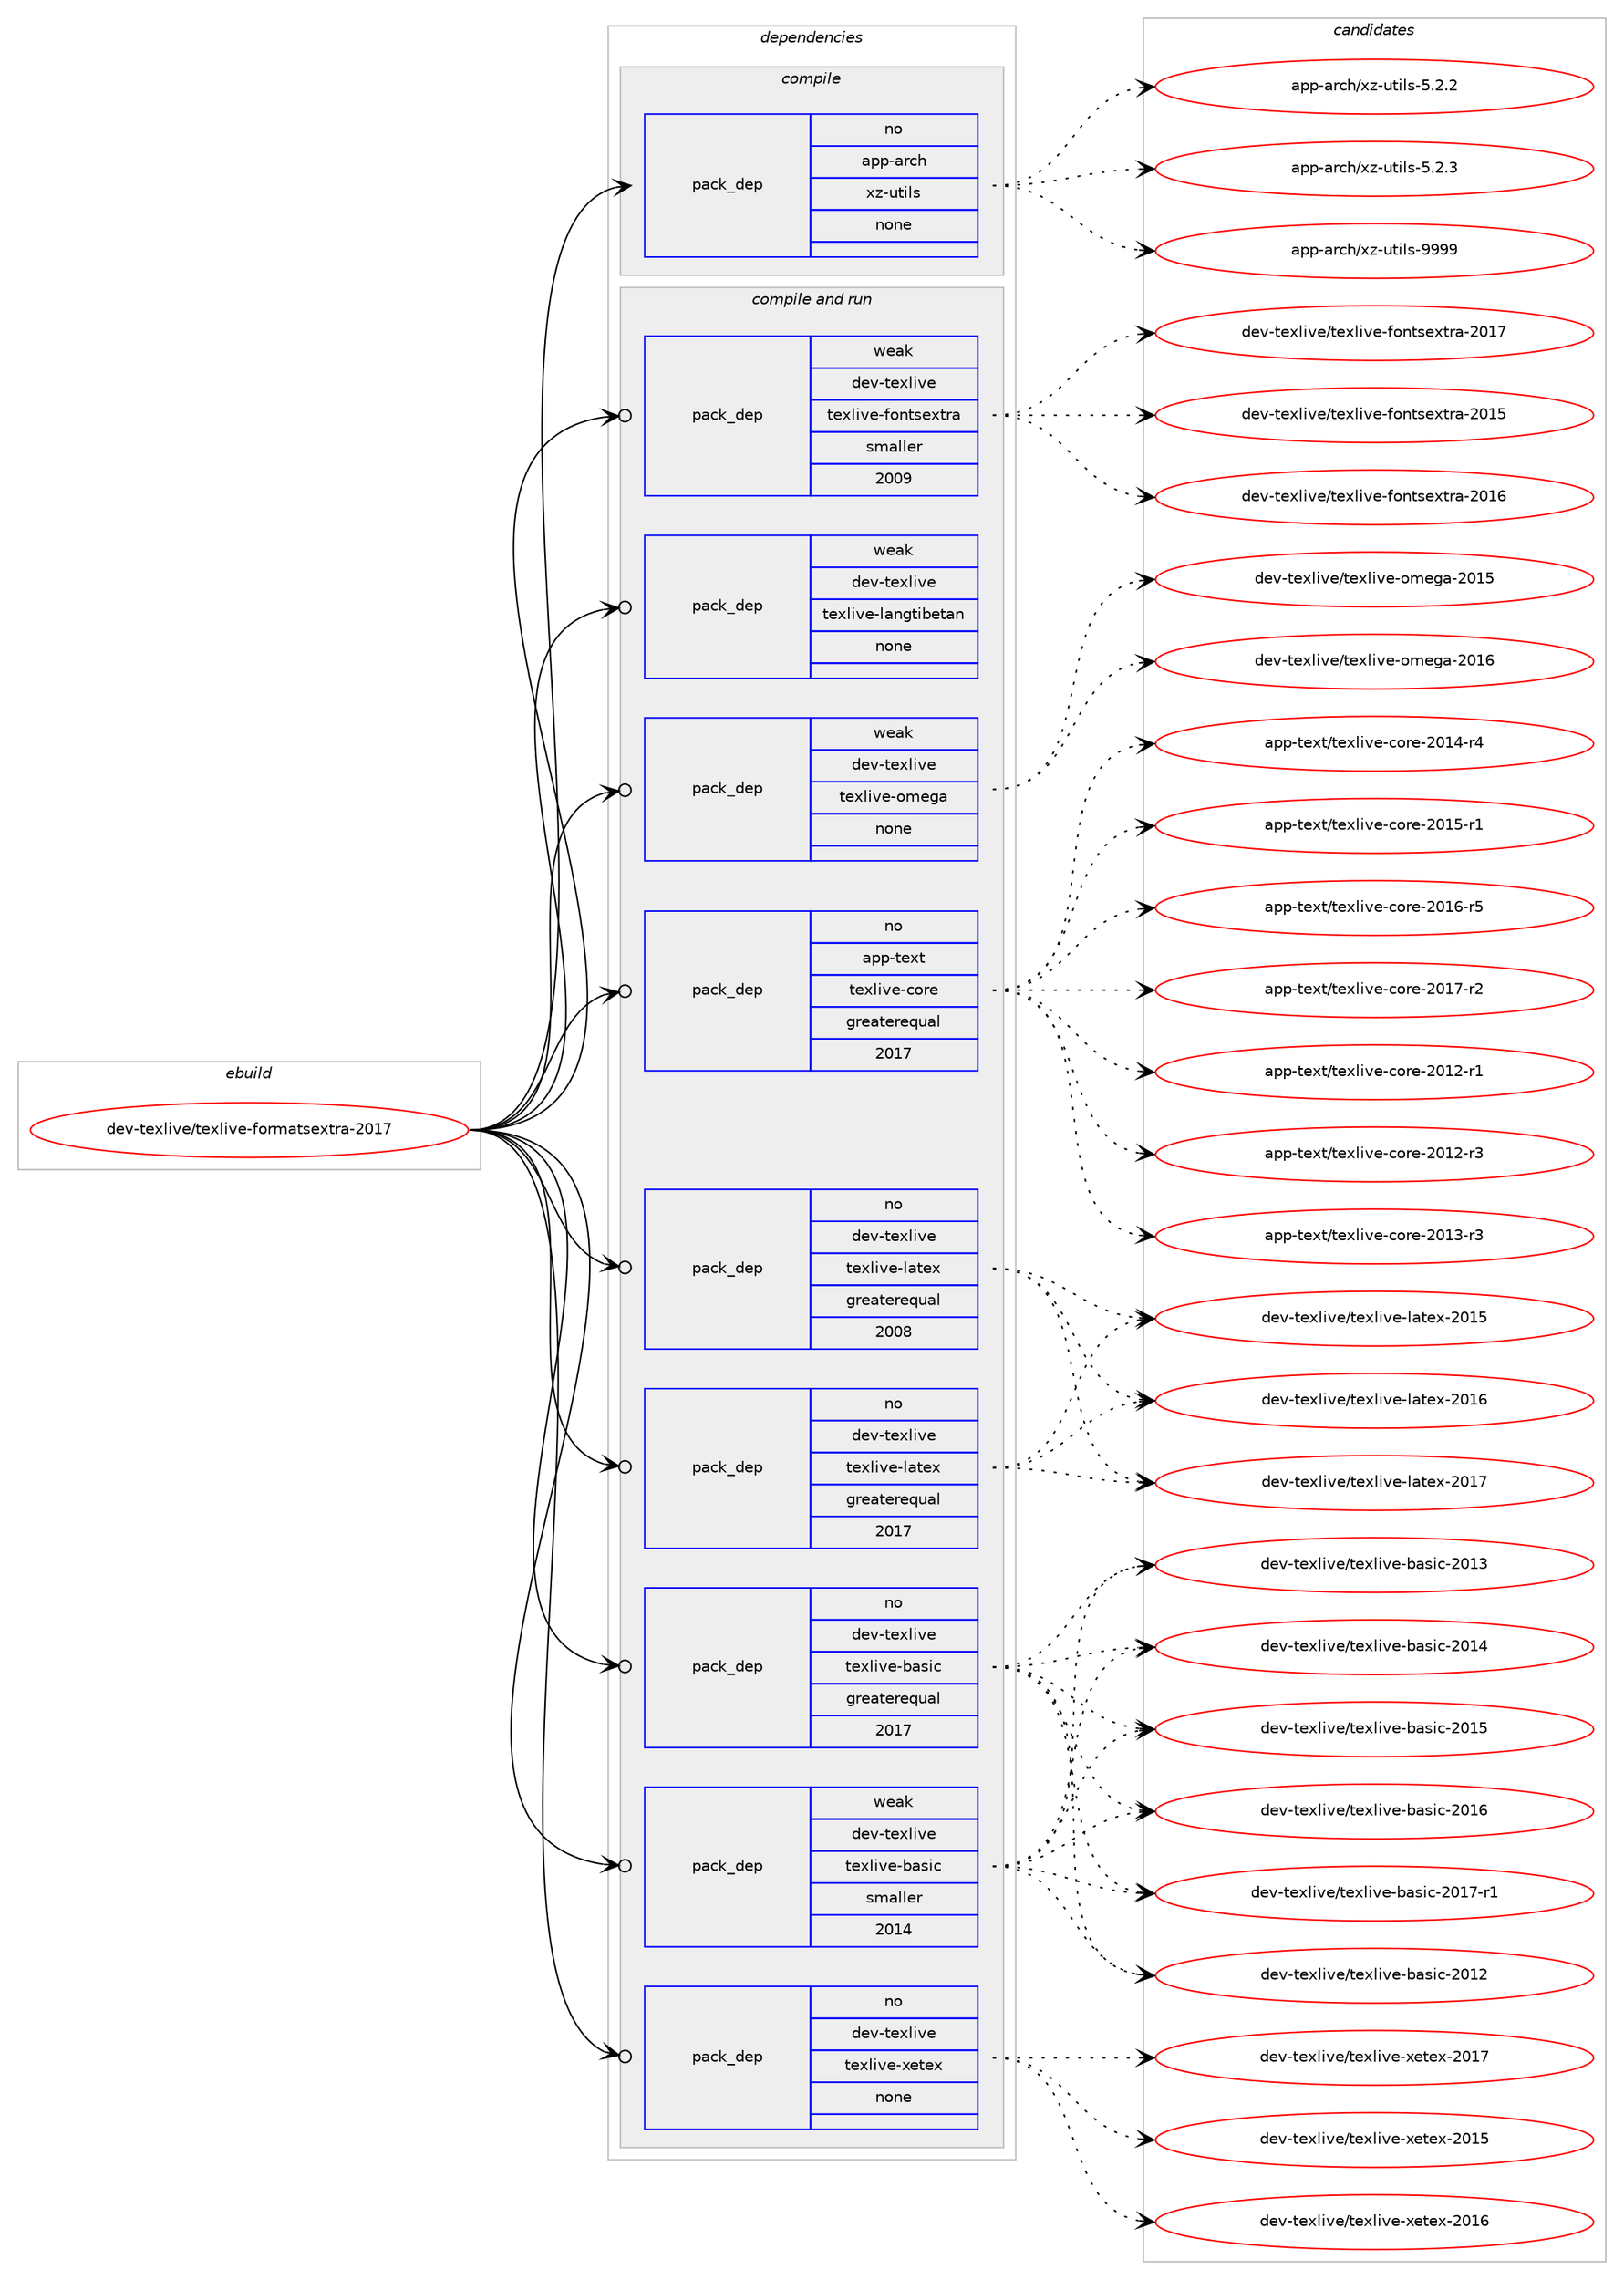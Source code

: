 digraph prolog {

# *************
# Graph options
# *************

newrank=true;
concentrate=true;
compound=true;
graph [rankdir=LR,fontname=Helvetica,fontsize=10,ranksep=1.5];#, ranksep=2.5, nodesep=0.2];
edge  [arrowhead=vee];
node  [fontname=Helvetica,fontsize=10];

# **********
# The ebuild
# **********

subgraph cluster_leftcol {
color=gray;
rank=same;
label=<<i>ebuild</i>>;
id [label="dev-texlive/texlive-formatsextra-2017", color=red, width=4, href="../dev-texlive/texlive-formatsextra-2017.svg"];
}

# ****************
# The dependencies
# ****************

subgraph cluster_midcol {
color=gray;
label=<<i>dependencies</i>>;
subgraph cluster_compile {
fillcolor="#eeeeee";
style=filled;
label=<<i>compile</i>>;
subgraph pack199069 {
dependency280423 [label=<<TABLE BORDER="0" CELLBORDER="1" CELLSPACING="0" CELLPADDING="4" WIDTH="220"><TR><TD ROWSPAN="6" CELLPADDING="30">pack_dep</TD></TR><TR><TD WIDTH="110">no</TD></TR><TR><TD>app-arch</TD></TR><TR><TD>xz-utils</TD></TR><TR><TD>none</TD></TR><TR><TD></TD></TR></TABLE>>, shape=none, color=blue];
}
id:e -> dependency280423:w [weight=20,style="solid",arrowhead="vee"];
}
subgraph cluster_compileandrun {
fillcolor="#eeeeee";
style=filled;
label=<<i>compile and run</i>>;
subgraph pack199070 {
dependency280424 [label=<<TABLE BORDER="0" CELLBORDER="1" CELLSPACING="0" CELLPADDING="4" WIDTH="220"><TR><TD ROWSPAN="6" CELLPADDING="30">pack_dep</TD></TR><TR><TD WIDTH="110">no</TD></TR><TR><TD>app-text</TD></TR><TR><TD>texlive-core</TD></TR><TR><TD>greaterequal</TD></TR><TR><TD>2017</TD></TR></TABLE>>, shape=none, color=blue];
}
id:e -> dependency280424:w [weight=20,style="solid",arrowhead="odotvee"];
subgraph pack199071 {
dependency280425 [label=<<TABLE BORDER="0" CELLBORDER="1" CELLSPACING="0" CELLPADDING="4" WIDTH="220"><TR><TD ROWSPAN="6" CELLPADDING="30">pack_dep</TD></TR><TR><TD WIDTH="110">no</TD></TR><TR><TD>dev-texlive</TD></TR><TR><TD>texlive-basic</TD></TR><TR><TD>greaterequal</TD></TR><TR><TD>2017</TD></TR></TABLE>>, shape=none, color=blue];
}
id:e -> dependency280425:w [weight=20,style="solid",arrowhead="odotvee"];
subgraph pack199072 {
dependency280426 [label=<<TABLE BORDER="0" CELLBORDER="1" CELLSPACING="0" CELLPADDING="4" WIDTH="220"><TR><TD ROWSPAN="6" CELLPADDING="30">pack_dep</TD></TR><TR><TD WIDTH="110">no</TD></TR><TR><TD>dev-texlive</TD></TR><TR><TD>texlive-latex</TD></TR><TR><TD>greaterequal</TD></TR><TR><TD>2008</TD></TR></TABLE>>, shape=none, color=blue];
}
id:e -> dependency280426:w [weight=20,style="solid",arrowhead="odotvee"];
subgraph pack199073 {
dependency280427 [label=<<TABLE BORDER="0" CELLBORDER="1" CELLSPACING="0" CELLPADDING="4" WIDTH="220"><TR><TD ROWSPAN="6" CELLPADDING="30">pack_dep</TD></TR><TR><TD WIDTH="110">no</TD></TR><TR><TD>dev-texlive</TD></TR><TR><TD>texlive-latex</TD></TR><TR><TD>greaterequal</TD></TR><TR><TD>2017</TD></TR></TABLE>>, shape=none, color=blue];
}
id:e -> dependency280427:w [weight=20,style="solid",arrowhead="odotvee"];
subgraph pack199074 {
dependency280428 [label=<<TABLE BORDER="0" CELLBORDER="1" CELLSPACING="0" CELLPADDING="4" WIDTH="220"><TR><TD ROWSPAN="6" CELLPADDING="30">pack_dep</TD></TR><TR><TD WIDTH="110">no</TD></TR><TR><TD>dev-texlive</TD></TR><TR><TD>texlive-xetex</TD></TR><TR><TD>none</TD></TR><TR><TD></TD></TR></TABLE>>, shape=none, color=blue];
}
id:e -> dependency280428:w [weight=20,style="solid",arrowhead="odotvee"];
subgraph pack199075 {
dependency280429 [label=<<TABLE BORDER="0" CELLBORDER="1" CELLSPACING="0" CELLPADDING="4" WIDTH="220"><TR><TD ROWSPAN="6" CELLPADDING="30">pack_dep</TD></TR><TR><TD WIDTH="110">weak</TD></TR><TR><TD>dev-texlive</TD></TR><TR><TD>texlive-basic</TD></TR><TR><TD>smaller</TD></TR><TR><TD>2014</TD></TR></TABLE>>, shape=none, color=blue];
}
id:e -> dependency280429:w [weight=20,style="solid",arrowhead="odotvee"];
subgraph pack199076 {
dependency280430 [label=<<TABLE BORDER="0" CELLBORDER="1" CELLSPACING="0" CELLPADDING="4" WIDTH="220"><TR><TD ROWSPAN="6" CELLPADDING="30">pack_dep</TD></TR><TR><TD WIDTH="110">weak</TD></TR><TR><TD>dev-texlive</TD></TR><TR><TD>texlive-fontsextra</TD></TR><TR><TD>smaller</TD></TR><TR><TD>2009</TD></TR></TABLE>>, shape=none, color=blue];
}
id:e -> dependency280430:w [weight=20,style="solid",arrowhead="odotvee"];
subgraph pack199077 {
dependency280431 [label=<<TABLE BORDER="0" CELLBORDER="1" CELLSPACING="0" CELLPADDING="4" WIDTH="220"><TR><TD ROWSPAN="6" CELLPADDING="30">pack_dep</TD></TR><TR><TD WIDTH="110">weak</TD></TR><TR><TD>dev-texlive</TD></TR><TR><TD>texlive-langtibetan</TD></TR><TR><TD>none</TD></TR><TR><TD></TD></TR></TABLE>>, shape=none, color=blue];
}
id:e -> dependency280431:w [weight=20,style="solid",arrowhead="odotvee"];
subgraph pack199078 {
dependency280432 [label=<<TABLE BORDER="0" CELLBORDER="1" CELLSPACING="0" CELLPADDING="4" WIDTH="220"><TR><TD ROWSPAN="6" CELLPADDING="30">pack_dep</TD></TR><TR><TD WIDTH="110">weak</TD></TR><TR><TD>dev-texlive</TD></TR><TR><TD>texlive-omega</TD></TR><TR><TD>none</TD></TR><TR><TD></TD></TR></TABLE>>, shape=none, color=blue];
}
id:e -> dependency280432:w [weight=20,style="solid",arrowhead="odotvee"];
}
subgraph cluster_run {
fillcolor="#eeeeee";
style=filled;
label=<<i>run</i>>;
}
}

# **************
# The candidates
# **************

subgraph cluster_choices {
rank=same;
color=gray;
label=<<i>candidates</i>>;

subgraph choice199069 {
color=black;
nodesep=1;
choice971121124597114991044712012245117116105108115455346504650 [label="app-arch/xz-utils-5.2.2", color=red, width=4,href="../app-arch/xz-utils-5.2.2.svg"];
choice971121124597114991044712012245117116105108115455346504651 [label="app-arch/xz-utils-5.2.3", color=red, width=4,href="../app-arch/xz-utils-5.2.3.svg"];
choice9711211245971149910447120122451171161051081154557575757 [label="app-arch/xz-utils-9999", color=red, width=4,href="../app-arch/xz-utils-9999.svg"];
dependency280423:e -> choice971121124597114991044712012245117116105108115455346504650:w [style=dotted,weight="100"];
dependency280423:e -> choice971121124597114991044712012245117116105108115455346504651:w [style=dotted,weight="100"];
dependency280423:e -> choice9711211245971149910447120122451171161051081154557575757:w [style=dotted,weight="100"];
}
subgraph choice199070 {
color=black;
nodesep=1;
choice971121124511610112011647116101120108105118101459911111410145504849504511449 [label="app-text/texlive-core-2012-r1", color=red, width=4,href="../app-text/texlive-core-2012-r1.svg"];
choice971121124511610112011647116101120108105118101459911111410145504849504511451 [label="app-text/texlive-core-2012-r3", color=red, width=4,href="../app-text/texlive-core-2012-r3.svg"];
choice971121124511610112011647116101120108105118101459911111410145504849514511451 [label="app-text/texlive-core-2013-r3", color=red, width=4,href="../app-text/texlive-core-2013-r3.svg"];
choice971121124511610112011647116101120108105118101459911111410145504849524511452 [label="app-text/texlive-core-2014-r4", color=red, width=4,href="../app-text/texlive-core-2014-r4.svg"];
choice971121124511610112011647116101120108105118101459911111410145504849534511449 [label="app-text/texlive-core-2015-r1", color=red, width=4,href="../app-text/texlive-core-2015-r1.svg"];
choice971121124511610112011647116101120108105118101459911111410145504849544511453 [label="app-text/texlive-core-2016-r5", color=red, width=4,href="../app-text/texlive-core-2016-r5.svg"];
choice971121124511610112011647116101120108105118101459911111410145504849554511450 [label="app-text/texlive-core-2017-r2", color=red, width=4,href="../app-text/texlive-core-2017-r2.svg"];
dependency280424:e -> choice971121124511610112011647116101120108105118101459911111410145504849504511449:w [style=dotted,weight="100"];
dependency280424:e -> choice971121124511610112011647116101120108105118101459911111410145504849504511451:w [style=dotted,weight="100"];
dependency280424:e -> choice971121124511610112011647116101120108105118101459911111410145504849514511451:w [style=dotted,weight="100"];
dependency280424:e -> choice971121124511610112011647116101120108105118101459911111410145504849524511452:w [style=dotted,weight="100"];
dependency280424:e -> choice971121124511610112011647116101120108105118101459911111410145504849534511449:w [style=dotted,weight="100"];
dependency280424:e -> choice971121124511610112011647116101120108105118101459911111410145504849544511453:w [style=dotted,weight="100"];
dependency280424:e -> choice971121124511610112011647116101120108105118101459911111410145504849554511450:w [style=dotted,weight="100"];
}
subgraph choice199071 {
color=black;
nodesep=1;
choice1001011184511610112010810511810147116101120108105118101459897115105994550484950 [label="dev-texlive/texlive-basic-2012", color=red, width=4,href="../dev-texlive/texlive-basic-2012.svg"];
choice1001011184511610112010810511810147116101120108105118101459897115105994550484951 [label="dev-texlive/texlive-basic-2013", color=red, width=4,href="../dev-texlive/texlive-basic-2013.svg"];
choice1001011184511610112010810511810147116101120108105118101459897115105994550484952 [label="dev-texlive/texlive-basic-2014", color=red, width=4,href="../dev-texlive/texlive-basic-2014.svg"];
choice1001011184511610112010810511810147116101120108105118101459897115105994550484953 [label="dev-texlive/texlive-basic-2015", color=red, width=4,href="../dev-texlive/texlive-basic-2015.svg"];
choice1001011184511610112010810511810147116101120108105118101459897115105994550484954 [label="dev-texlive/texlive-basic-2016", color=red, width=4,href="../dev-texlive/texlive-basic-2016.svg"];
choice10010111845116101120108105118101471161011201081051181014598971151059945504849554511449 [label="dev-texlive/texlive-basic-2017-r1", color=red, width=4,href="../dev-texlive/texlive-basic-2017-r1.svg"];
dependency280425:e -> choice1001011184511610112010810511810147116101120108105118101459897115105994550484950:w [style=dotted,weight="100"];
dependency280425:e -> choice1001011184511610112010810511810147116101120108105118101459897115105994550484951:w [style=dotted,weight="100"];
dependency280425:e -> choice1001011184511610112010810511810147116101120108105118101459897115105994550484952:w [style=dotted,weight="100"];
dependency280425:e -> choice1001011184511610112010810511810147116101120108105118101459897115105994550484953:w [style=dotted,weight="100"];
dependency280425:e -> choice1001011184511610112010810511810147116101120108105118101459897115105994550484954:w [style=dotted,weight="100"];
dependency280425:e -> choice10010111845116101120108105118101471161011201081051181014598971151059945504849554511449:w [style=dotted,weight="100"];
}
subgraph choice199072 {
color=black;
nodesep=1;
choice100101118451161011201081051181014711610112010810511810145108971161011204550484953 [label="dev-texlive/texlive-latex-2015", color=red, width=4,href="../dev-texlive/texlive-latex-2015.svg"];
choice100101118451161011201081051181014711610112010810511810145108971161011204550484954 [label="dev-texlive/texlive-latex-2016", color=red, width=4,href="../dev-texlive/texlive-latex-2016.svg"];
choice100101118451161011201081051181014711610112010810511810145108971161011204550484955 [label="dev-texlive/texlive-latex-2017", color=red, width=4,href="../dev-texlive/texlive-latex-2017.svg"];
dependency280426:e -> choice100101118451161011201081051181014711610112010810511810145108971161011204550484953:w [style=dotted,weight="100"];
dependency280426:e -> choice100101118451161011201081051181014711610112010810511810145108971161011204550484954:w [style=dotted,weight="100"];
dependency280426:e -> choice100101118451161011201081051181014711610112010810511810145108971161011204550484955:w [style=dotted,weight="100"];
}
subgraph choice199073 {
color=black;
nodesep=1;
choice100101118451161011201081051181014711610112010810511810145108971161011204550484953 [label="dev-texlive/texlive-latex-2015", color=red, width=4,href="../dev-texlive/texlive-latex-2015.svg"];
choice100101118451161011201081051181014711610112010810511810145108971161011204550484954 [label="dev-texlive/texlive-latex-2016", color=red, width=4,href="../dev-texlive/texlive-latex-2016.svg"];
choice100101118451161011201081051181014711610112010810511810145108971161011204550484955 [label="dev-texlive/texlive-latex-2017", color=red, width=4,href="../dev-texlive/texlive-latex-2017.svg"];
dependency280427:e -> choice100101118451161011201081051181014711610112010810511810145108971161011204550484953:w [style=dotted,weight="100"];
dependency280427:e -> choice100101118451161011201081051181014711610112010810511810145108971161011204550484954:w [style=dotted,weight="100"];
dependency280427:e -> choice100101118451161011201081051181014711610112010810511810145108971161011204550484955:w [style=dotted,weight="100"];
}
subgraph choice199074 {
color=black;
nodesep=1;
choice1001011184511610112010810511810147116101120108105118101451201011161011204550484953 [label="dev-texlive/texlive-xetex-2015", color=red, width=4,href="../dev-texlive/texlive-xetex-2015.svg"];
choice1001011184511610112010810511810147116101120108105118101451201011161011204550484954 [label="dev-texlive/texlive-xetex-2016", color=red, width=4,href="../dev-texlive/texlive-xetex-2016.svg"];
choice1001011184511610112010810511810147116101120108105118101451201011161011204550484955 [label="dev-texlive/texlive-xetex-2017", color=red, width=4,href="../dev-texlive/texlive-xetex-2017.svg"];
dependency280428:e -> choice1001011184511610112010810511810147116101120108105118101451201011161011204550484953:w [style=dotted,weight="100"];
dependency280428:e -> choice1001011184511610112010810511810147116101120108105118101451201011161011204550484954:w [style=dotted,weight="100"];
dependency280428:e -> choice1001011184511610112010810511810147116101120108105118101451201011161011204550484955:w [style=dotted,weight="100"];
}
subgraph choice199075 {
color=black;
nodesep=1;
choice1001011184511610112010810511810147116101120108105118101459897115105994550484950 [label="dev-texlive/texlive-basic-2012", color=red, width=4,href="../dev-texlive/texlive-basic-2012.svg"];
choice1001011184511610112010810511810147116101120108105118101459897115105994550484951 [label="dev-texlive/texlive-basic-2013", color=red, width=4,href="../dev-texlive/texlive-basic-2013.svg"];
choice1001011184511610112010810511810147116101120108105118101459897115105994550484952 [label="dev-texlive/texlive-basic-2014", color=red, width=4,href="../dev-texlive/texlive-basic-2014.svg"];
choice1001011184511610112010810511810147116101120108105118101459897115105994550484953 [label="dev-texlive/texlive-basic-2015", color=red, width=4,href="../dev-texlive/texlive-basic-2015.svg"];
choice1001011184511610112010810511810147116101120108105118101459897115105994550484954 [label="dev-texlive/texlive-basic-2016", color=red, width=4,href="../dev-texlive/texlive-basic-2016.svg"];
choice10010111845116101120108105118101471161011201081051181014598971151059945504849554511449 [label="dev-texlive/texlive-basic-2017-r1", color=red, width=4,href="../dev-texlive/texlive-basic-2017-r1.svg"];
dependency280429:e -> choice1001011184511610112010810511810147116101120108105118101459897115105994550484950:w [style=dotted,weight="100"];
dependency280429:e -> choice1001011184511610112010810511810147116101120108105118101459897115105994550484951:w [style=dotted,weight="100"];
dependency280429:e -> choice1001011184511610112010810511810147116101120108105118101459897115105994550484952:w [style=dotted,weight="100"];
dependency280429:e -> choice1001011184511610112010810511810147116101120108105118101459897115105994550484953:w [style=dotted,weight="100"];
dependency280429:e -> choice1001011184511610112010810511810147116101120108105118101459897115105994550484954:w [style=dotted,weight="100"];
dependency280429:e -> choice10010111845116101120108105118101471161011201081051181014598971151059945504849554511449:w [style=dotted,weight="100"];
}
subgraph choice199076 {
color=black;
nodesep=1;
choice100101118451161011201081051181014711610112010810511810145102111110116115101120116114974550484953 [label="dev-texlive/texlive-fontsextra-2015", color=red, width=4,href="../dev-texlive/texlive-fontsextra-2015.svg"];
choice100101118451161011201081051181014711610112010810511810145102111110116115101120116114974550484954 [label="dev-texlive/texlive-fontsextra-2016", color=red, width=4,href="../dev-texlive/texlive-fontsextra-2016.svg"];
choice100101118451161011201081051181014711610112010810511810145102111110116115101120116114974550484955 [label="dev-texlive/texlive-fontsextra-2017", color=red, width=4,href="../dev-texlive/texlive-fontsextra-2017.svg"];
dependency280430:e -> choice100101118451161011201081051181014711610112010810511810145102111110116115101120116114974550484953:w [style=dotted,weight="100"];
dependency280430:e -> choice100101118451161011201081051181014711610112010810511810145102111110116115101120116114974550484954:w [style=dotted,weight="100"];
dependency280430:e -> choice100101118451161011201081051181014711610112010810511810145102111110116115101120116114974550484955:w [style=dotted,weight="100"];
}
subgraph choice199077 {
color=black;
nodesep=1;
}
subgraph choice199078 {
color=black;
nodesep=1;
choice100101118451161011201081051181014711610112010810511810145111109101103974550484953 [label="dev-texlive/texlive-omega-2015", color=red, width=4,href="../dev-texlive/texlive-omega-2015.svg"];
choice100101118451161011201081051181014711610112010810511810145111109101103974550484954 [label="dev-texlive/texlive-omega-2016", color=red, width=4,href="../dev-texlive/texlive-omega-2016.svg"];
dependency280432:e -> choice100101118451161011201081051181014711610112010810511810145111109101103974550484953:w [style=dotted,weight="100"];
dependency280432:e -> choice100101118451161011201081051181014711610112010810511810145111109101103974550484954:w [style=dotted,weight="100"];
}
}

}
